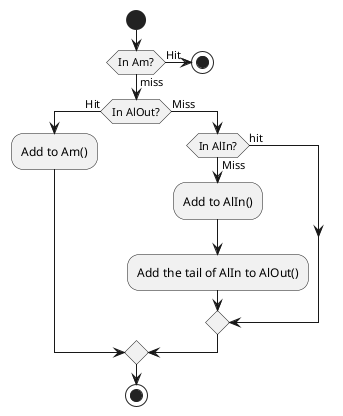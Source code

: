 @startuml

start

if (In Am?) then (Hit)
    stop
else (miss)
    if (In AlOut?) then (Hit)
        :Add to Am();
    else (Miss)
        if (In AlIn?) then (Miss)
            :Add to AlIn();
            :Add the tail of AlIn to AlOut();
        else (hit)
    endif
endif

stop

@enduml